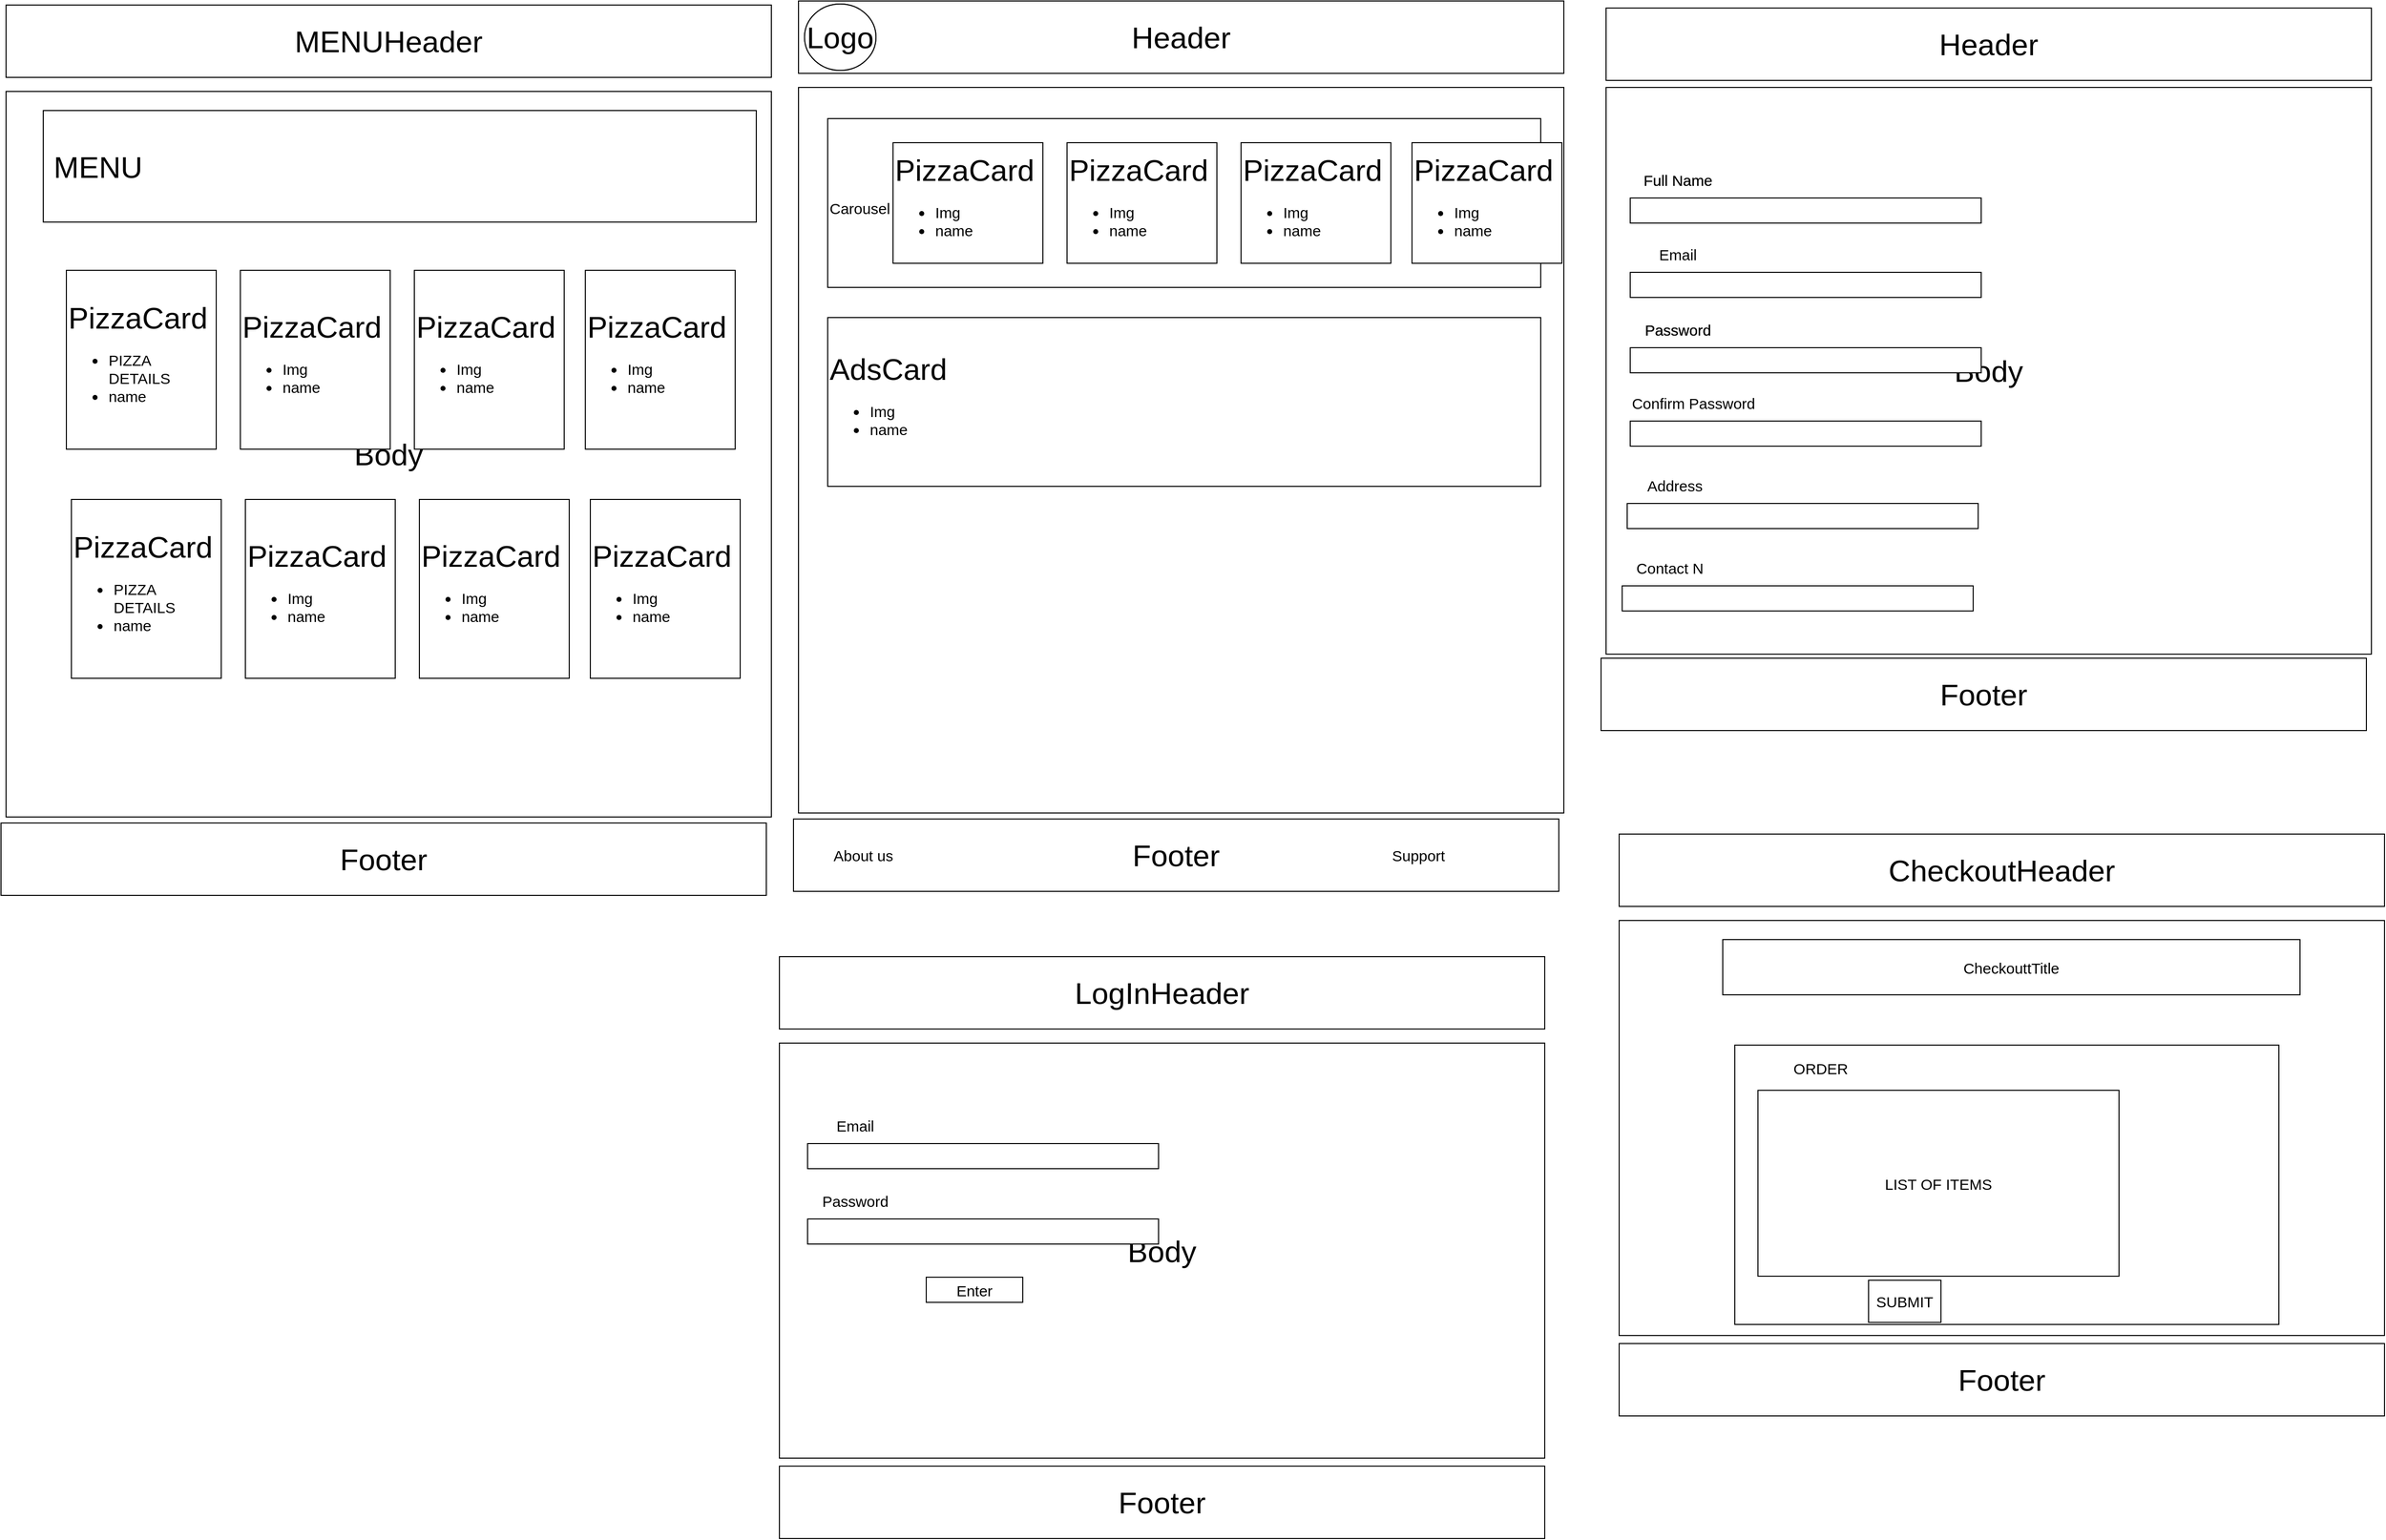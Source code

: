 <mxfile version="16.5.6" type="github">
  <diagram id="f_OamlXEMhh0Ig-cFjTD" name="Page-1">
    <mxGraphModel dx="3420" dy="1035" grid="0" gridSize="10" guides="1" tooltips="1" connect="1" arrows="1" fold="1" page="0" pageScale="1" pageWidth="850" pageHeight="1100" math="0" shadow="0">
      <root>
        <mxCell id="0" />
        <mxCell id="1" parent="0" />
        <mxCell id="QaYpBxPNPQrCtKfL7-Zh-1" value="&lt;font style=&quot;font-size: 30px&quot;&gt;Header&lt;/font&gt;" style="rounded=0;whiteSpace=wrap;html=1;hachureGap=4;" vertex="1" parent="1">
          <mxGeometry x="-188" y="41" width="761" height="72" as="geometry" />
        </mxCell>
        <mxCell id="QaYpBxPNPQrCtKfL7-Zh-2" value="&lt;font style=&quot;font-size: 30px&quot;&gt;Body&lt;/font&gt;" style="rounded=0;whiteSpace=wrap;html=1;hachureGap=4;" vertex="1" parent="1">
          <mxGeometry x="-188" y="127" width="761" height="722" as="geometry" />
        </mxCell>
        <mxCell id="QaYpBxPNPQrCtKfL7-Zh-3" value="Logo" style="ellipse;whiteSpace=wrap;html=1;hachureGap=4;fontSize=30;" vertex="1" parent="1">
          <mxGeometry x="-182" y="44" width="71" height="66" as="geometry" />
        </mxCell>
        <mxCell id="QaYpBxPNPQrCtKfL7-Zh-4" value="&lt;font style=&quot;font-size: 30px&quot;&gt;Footer&lt;/font&gt;" style="rounded=0;whiteSpace=wrap;html=1;hachureGap=4;" vertex="1" parent="1">
          <mxGeometry x="-193" y="855" width="761" height="72" as="geometry" />
        </mxCell>
        <mxCell id="QaYpBxPNPQrCtKfL7-Zh-9" value="&lt;font style=&quot;font-size: 15px&quot;&gt;Carousel&lt;/font&gt;" style="rounded=0;whiteSpace=wrap;html=1;hachureGap=4;fontSize=30;align=left;" vertex="1" parent="1">
          <mxGeometry x="-159" y="158" width="709" height="168" as="geometry" />
        </mxCell>
        <mxCell id="QaYpBxPNPQrCtKfL7-Zh-6" value="AdsCard&lt;br style=&quot;font-size: 29px&quot;&gt;&lt;ul style=&quot;font-size: 15px&quot;&gt;&lt;li&gt;&lt;font style=&quot;font-size: 15px&quot;&gt;Img&lt;/font&gt;&lt;/li&gt;&lt;li&gt;&lt;font style=&quot;font-size: 15px&quot;&gt;name&lt;/font&gt;&lt;/li&gt;&lt;/ul&gt;" style="rounded=0;whiteSpace=wrap;html=1;hachureGap=4;fontSize=30;align=left;" vertex="1" parent="1">
          <mxGeometry x="-159" y="356" width="709" height="168" as="geometry" />
        </mxCell>
        <mxCell id="QaYpBxPNPQrCtKfL7-Zh-13" value="&lt;font style=&quot;font-size: 30px&quot;&gt;Body&lt;/font&gt;" style="rounded=0;whiteSpace=wrap;html=1;hachureGap=4;" vertex="1" parent="1">
          <mxGeometry x="615" y="127" width="761" height="564" as="geometry" />
        </mxCell>
        <mxCell id="QaYpBxPNPQrCtKfL7-Zh-14" value="" style="rounded=0;whiteSpace=wrap;html=1;hachureGap=4;fontSize=15;" vertex="1" parent="1">
          <mxGeometry x="639" y="237" width="349" height="25" as="geometry" />
        </mxCell>
        <mxCell id="QaYpBxPNPQrCtKfL7-Zh-15" value="Full Name" style="text;strokeColor=none;fillColor=none;html=1;align=center;verticalAlign=middle;whiteSpace=wrap;rounded=0;hachureGap=4;fontSize=15;" vertex="1" parent="1">
          <mxGeometry x="639" y="204" width="95" height="30" as="geometry" />
        </mxCell>
        <mxCell id="QaYpBxPNPQrCtKfL7-Zh-16" value="" style="rounded=0;whiteSpace=wrap;html=1;hachureGap=4;fontSize=15;" vertex="1" parent="1">
          <mxGeometry x="639" y="311" width="349" height="25" as="geometry" />
        </mxCell>
        <mxCell id="QaYpBxPNPQrCtKfL7-Zh-17" value="Email" style="text;strokeColor=none;fillColor=none;html=1;align=center;verticalAlign=middle;whiteSpace=wrap;rounded=0;hachureGap=4;fontSize=15;" vertex="1" parent="1">
          <mxGeometry x="639" y="278" width="95" height="30" as="geometry" />
        </mxCell>
        <mxCell id="QaYpBxPNPQrCtKfL7-Zh-20" value="" style="rounded=0;whiteSpace=wrap;html=1;hachureGap=4;fontSize=15;" vertex="1" parent="1">
          <mxGeometry x="639" y="386" width="349" height="25" as="geometry" />
        </mxCell>
        <mxCell id="QaYpBxPNPQrCtKfL7-Zh-21" value="Password" style="text;strokeColor=none;fillColor=none;html=1;align=center;verticalAlign=middle;whiteSpace=wrap;rounded=0;hachureGap=4;fontSize=15;" vertex="1" parent="1">
          <mxGeometry x="639" y="353" width="95" height="30" as="geometry" />
        </mxCell>
        <mxCell id="QaYpBxPNPQrCtKfL7-Zh-26" value="" style="group" vertex="1" connectable="0" parent="1">
          <mxGeometry x="-94" y="182" width="665" height="120" as="geometry" />
        </mxCell>
        <mxCell id="QaYpBxPNPQrCtKfL7-Zh-5" value="PizzaCard&lt;br style=&quot;font-size: 29px&quot;&gt;&lt;ul style=&quot;font-size: 15px&quot;&gt;&lt;li&gt;&lt;font style=&quot;font-size: 15px&quot;&gt;Img&lt;/font&gt;&lt;/li&gt;&lt;li&gt;&lt;font style=&quot;font-size: 15px&quot;&gt;name&lt;/font&gt;&lt;/li&gt;&lt;/ul&gt;" style="rounded=0;whiteSpace=wrap;html=1;hachureGap=4;fontSize=30;align=left;" vertex="1" parent="QaYpBxPNPQrCtKfL7-Zh-26">
          <mxGeometry width="149" height="120" as="geometry" />
        </mxCell>
        <mxCell id="QaYpBxPNPQrCtKfL7-Zh-10" value="PizzaCard&lt;br style=&quot;font-size: 29px&quot;&gt;&lt;ul style=&quot;font-size: 15px&quot;&gt;&lt;li&gt;&lt;font style=&quot;font-size: 15px&quot;&gt;Img&lt;/font&gt;&lt;/li&gt;&lt;li&gt;&lt;font style=&quot;font-size: 15px&quot;&gt;name&lt;/font&gt;&lt;/li&gt;&lt;/ul&gt;" style="rounded=0;whiteSpace=wrap;html=1;hachureGap=4;fontSize=30;align=left;" vertex="1" parent="QaYpBxPNPQrCtKfL7-Zh-26">
          <mxGeometry x="173" width="149" height="120" as="geometry" />
        </mxCell>
        <mxCell id="QaYpBxPNPQrCtKfL7-Zh-11" value="PizzaCard&lt;br style=&quot;font-size: 29px&quot;&gt;&lt;ul style=&quot;font-size: 15px&quot;&gt;&lt;li&gt;&lt;font style=&quot;font-size: 15px&quot;&gt;Img&lt;/font&gt;&lt;/li&gt;&lt;li&gt;&lt;font style=&quot;font-size: 15px&quot;&gt;name&lt;/font&gt;&lt;/li&gt;&lt;/ul&gt;" style="rounded=0;whiteSpace=wrap;html=1;hachureGap=4;fontSize=30;align=left;" vertex="1" parent="QaYpBxPNPQrCtKfL7-Zh-26">
          <mxGeometry x="346" width="149" height="120" as="geometry" />
        </mxCell>
        <mxCell id="QaYpBxPNPQrCtKfL7-Zh-12" value="PizzaCard&lt;br style=&quot;font-size: 29px&quot;&gt;&lt;ul style=&quot;font-size: 15px&quot;&gt;&lt;li&gt;&lt;font style=&quot;font-size: 15px&quot;&gt;Img&lt;/font&gt;&lt;/li&gt;&lt;li&gt;&lt;font style=&quot;font-size: 15px&quot;&gt;name&lt;/font&gt;&lt;/li&gt;&lt;/ul&gt;" style="rounded=0;whiteSpace=wrap;html=1;hachureGap=4;fontSize=30;align=left;" vertex="1" parent="QaYpBxPNPQrCtKfL7-Zh-26">
          <mxGeometry x="516" width="149" height="120" as="geometry" />
        </mxCell>
        <mxCell id="QaYpBxPNPQrCtKfL7-Zh-28" value="Logo" style="ellipse;whiteSpace=wrap;html=1;hachureGap=4;fontSize=30;" vertex="1" parent="1">
          <mxGeometry x="-182" y="44" width="71" height="66" as="geometry" />
        </mxCell>
        <mxCell id="QaYpBxPNPQrCtKfL7-Zh-30" value="Full Name" style="text;strokeColor=none;fillColor=none;html=1;align=center;verticalAlign=middle;whiteSpace=wrap;rounded=0;hachureGap=4;fontSize=15;" vertex="1" parent="1">
          <mxGeometry x="639" y="204" width="95" height="30" as="geometry" />
        </mxCell>
        <mxCell id="QaYpBxPNPQrCtKfL7-Zh-32" value="" style="rounded=0;whiteSpace=wrap;html=1;hachureGap=4;fontSize=15;" vertex="1" parent="1">
          <mxGeometry x="639" y="386" width="349" height="25" as="geometry" />
        </mxCell>
        <mxCell id="QaYpBxPNPQrCtKfL7-Zh-33" value="Password" style="text;strokeColor=none;fillColor=none;html=1;align=center;verticalAlign=middle;whiteSpace=wrap;rounded=0;hachureGap=4;fontSize=15;" vertex="1" parent="1">
          <mxGeometry x="639" y="353" width="95" height="30" as="geometry" />
        </mxCell>
        <mxCell id="QaYpBxPNPQrCtKfL7-Zh-39" value="&lt;font style=&quot;font-size: 30px&quot;&gt;LogInHeader&lt;/font&gt;" style="rounded=0;whiteSpace=wrap;html=1;hachureGap=4;" vertex="1" parent="1">
          <mxGeometry x="-207" y="992" width="761" height="72" as="geometry" />
        </mxCell>
        <mxCell id="QaYpBxPNPQrCtKfL7-Zh-41" value="&lt;font style=&quot;font-size: 30px&quot;&gt;Footer&lt;/font&gt;" style="rounded=0;whiteSpace=wrap;html=1;hachureGap=4;" vertex="1" parent="1">
          <mxGeometry x="-207" y="1499" width="761" height="72" as="geometry" />
        </mxCell>
        <mxCell id="QaYpBxPNPQrCtKfL7-Zh-53" value="" style="group" vertex="1" connectable="0" parent="1">
          <mxGeometry x="628" y="870" width="761" height="579" as="geometry" />
        </mxCell>
        <mxCell id="QaYpBxPNPQrCtKfL7-Zh-50" value="&lt;span style=&quot;font-size: 30px&quot;&gt;CheckoutHeader&lt;/span&gt;" style="rounded=0;whiteSpace=wrap;html=1;hachureGap=4;" vertex="1" parent="QaYpBxPNPQrCtKfL7-Zh-53">
          <mxGeometry width="761" height="72" as="geometry" />
        </mxCell>
        <mxCell id="QaYpBxPNPQrCtKfL7-Zh-51" value="&lt;font style=&quot;font-size: 30px&quot;&gt;Body&lt;/font&gt;" style="rounded=0;whiteSpace=wrap;html=1;hachureGap=4;" vertex="1" parent="QaYpBxPNPQrCtKfL7-Zh-53">
          <mxGeometry y="86" width="761" height="413" as="geometry" />
        </mxCell>
        <mxCell id="QaYpBxPNPQrCtKfL7-Zh-52" value="&lt;font style=&quot;font-size: 30px&quot;&gt;Footer&lt;/font&gt;" style="rounded=0;whiteSpace=wrap;html=1;hachureGap=4;" vertex="1" parent="QaYpBxPNPQrCtKfL7-Zh-53">
          <mxGeometry y="507" width="761" height="72" as="geometry" />
        </mxCell>
        <mxCell id="QaYpBxPNPQrCtKfL7-Zh-56" value="CheckouttTitle" style="rounded=0;whiteSpace=wrap;html=1;hachureGap=4;fontSize=15;" vertex="1" parent="QaYpBxPNPQrCtKfL7-Zh-53">
          <mxGeometry x="103" y="105" width="574" height="55" as="geometry" />
        </mxCell>
        <mxCell id="QaYpBxPNPQrCtKfL7-Zh-78" value="" style="rounded=0;whiteSpace=wrap;html=1;hachureGap=4;fontSize=15;" vertex="1" parent="QaYpBxPNPQrCtKfL7-Zh-53">
          <mxGeometry x="115" y="210" width="541" height="278" as="geometry" />
        </mxCell>
        <mxCell id="QaYpBxPNPQrCtKfL7-Zh-87" value="" style="group" vertex="1" connectable="0" parent="QaYpBxPNPQrCtKfL7-Zh-53">
          <mxGeometry x="138" y="218" width="359" height="268" as="geometry" />
        </mxCell>
        <mxCell id="QaYpBxPNPQrCtKfL7-Zh-83" value="ORDER" style="text;strokeColor=none;fillColor=none;html=1;align=center;verticalAlign=middle;whiteSpace=wrap;rounded=0;hachureGap=4;fontSize=15;" vertex="1" parent="QaYpBxPNPQrCtKfL7-Zh-87">
          <mxGeometry x="15" width="95" height="30" as="geometry" />
        </mxCell>
        <mxCell id="QaYpBxPNPQrCtKfL7-Zh-85" value="LIST OF ITEMS" style="rounded=0;whiteSpace=wrap;html=1;hachureGap=4;fontSize=15;" vertex="1" parent="QaYpBxPNPQrCtKfL7-Zh-87">
          <mxGeometry y="37" width="359" height="185" as="geometry" />
        </mxCell>
        <mxCell id="QaYpBxPNPQrCtKfL7-Zh-86" value="SUBMIT" style="rounded=0;whiteSpace=wrap;html=1;hachureGap=4;fontSize=15;" vertex="1" parent="QaYpBxPNPQrCtKfL7-Zh-87">
          <mxGeometry x="110" y="226" width="72" height="42" as="geometry" />
        </mxCell>
        <mxCell id="QaYpBxPNPQrCtKfL7-Zh-55" value="" style="group" vertex="1" connectable="0" parent="1">
          <mxGeometry x="-207" y="1078" width="761" height="413" as="geometry" />
        </mxCell>
        <mxCell id="QaYpBxPNPQrCtKfL7-Zh-40" value="&lt;font style=&quot;font-size: 30px&quot;&gt;Body&lt;/font&gt;" style="rounded=0;whiteSpace=wrap;html=1;hachureGap=4;" vertex="1" parent="QaYpBxPNPQrCtKfL7-Zh-55">
          <mxGeometry width="761" height="413" as="geometry" />
        </mxCell>
        <mxCell id="QaYpBxPNPQrCtKfL7-Zh-42" value="" style="rounded=0;whiteSpace=wrap;html=1;hachureGap=4;fontSize=15;" vertex="1" parent="QaYpBxPNPQrCtKfL7-Zh-55">
          <mxGeometry x="28" y="100" width="349" height="25" as="geometry" />
        </mxCell>
        <mxCell id="QaYpBxPNPQrCtKfL7-Zh-43" value="Email" style="text;strokeColor=none;fillColor=none;html=1;align=center;verticalAlign=middle;whiteSpace=wrap;rounded=0;hachureGap=4;fontSize=15;" vertex="1" parent="QaYpBxPNPQrCtKfL7-Zh-55">
          <mxGeometry x="28" y="67" width="95" height="30" as="geometry" />
        </mxCell>
        <mxCell id="QaYpBxPNPQrCtKfL7-Zh-44" value="" style="rounded=0;whiteSpace=wrap;html=1;hachureGap=4;fontSize=15;" vertex="1" parent="QaYpBxPNPQrCtKfL7-Zh-55">
          <mxGeometry x="28" y="175" width="349" height="25" as="geometry" />
        </mxCell>
        <mxCell id="QaYpBxPNPQrCtKfL7-Zh-45" value="Password" style="text;strokeColor=none;fillColor=none;html=1;align=center;verticalAlign=middle;whiteSpace=wrap;rounded=0;hachureGap=4;fontSize=15;" vertex="1" parent="QaYpBxPNPQrCtKfL7-Zh-55">
          <mxGeometry x="28" y="142" width="95" height="30" as="geometry" />
        </mxCell>
        <mxCell id="QaYpBxPNPQrCtKfL7-Zh-54" value="Enter" style="rounded=0;whiteSpace=wrap;html=1;hachureGap=4;fontSize=15;" vertex="1" parent="QaYpBxPNPQrCtKfL7-Zh-55">
          <mxGeometry x="146" y="233" width="96" height="25" as="geometry" />
        </mxCell>
        <mxCell id="QaYpBxPNPQrCtKfL7-Zh-59" value="" style="group" vertex="1" connectable="0" parent="1">
          <mxGeometry x="631" y="426" width="357" height="222" as="geometry" />
        </mxCell>
        <mxCell id="QaYpBxPNPQrCtKfL7-Zh-18" value="" style="rounded=0;whiteSpace=wrap;html=1;hachureGap=4;fontSize=15;" vertex="1" parent="QaYpBxPNPQrCtKfL7-Zh-59">
          <mxGeometry x="8" y="33" width="349" height="25" as="geometry" />
        </mxCell>
        <mxCell id="QaYpBxPNPQrCtKfL7-Zh-19" value="Confirm Password" style="text;strokeColor=none;fillColor=none;html=1;align=center;verticalAlign=middle;whiteSpace=wrap;rounded=0;hachureGap=4;fontSize=15;" vertex="1" parent="QaYpBxPNPQrCtKfL7-Zh-59">
          <mxGeometry x="8" width="126" height="30" as="geometry" />
        </mxCell>
        <mxCell id="QaYpBxPNPQrCtKfL7-Zh-57" value="" style="group" vertex="1" connectable="0" parent="QaYpBxPNPQrCtKfL7-Zh-59">
          <mxGeometry y="82" width="354" height="140" as="geometry" />
        </mxCell>
        <mxCell id="QaYpBxPNPQrCtKfL7-Zh-34" value="Address" style="text;strokeColor=none;fillColor=none;html=1;align=center;verticalAlign=middle;whiteSpace=wrap;rounded=0;hachureGap=4;fontSize=15;" vertex="1" parent="QaYpBxPNPQrCtKfL7-Zh-57">
          <mxGeometry x="5" width="95" height="30" as="geometry" />
        </mxCell>
        <mxCell id="QaYpBxPNPQrCtKfL7-Zh-31" value="" style="rounded=0;whiteSpace=wrap;html=1;hachureGap=4;fontSize=15;" vertex="1" parent="QaYpBxPNPQrCtKfL7-Zh-57">
          <mxGeometry x="5" y="33" width="349" height="25" as="geometry" />
        </mxCell>
        <mxCell id="QaYpBxPNPQrCtKfL7-Zh-46" value="Contact N" style="text;strokeColor=none;fillColor=none;html=1;align=center;verticalAlign=middle;whiteSpace=wrap;rounded=0;hachureGap=4;fontSize=15;" vertex="1" parent="QaYpBxPNPQrCtKfL7-Zh-57">
          <mxGeometry y="82" width="95" height="30" as="geometry" />
        </mxCell>
        <mxCell id="QaYpBxPNPQrCtKfL7-Zh-47" value="" style="rounded=0;whiteSpace=wrap;html=1;hachureGap=4;fontSize=15;" vertex="1" parent="QaYpBxPNPQrCtKfL7-Zh-57">
          <mxGeometry y="115" width="349" height="25" as="geometry" />
        </mxCell>
        <mxCell id="QaYpBxPNPQrCtKfL7-Zh-60" value="&lt;font style=&quot;font-size: 30px&quot;&gt;Header&lt;/font&gt;" style="rounded=0;whiteSpace=wrap;html=1;hachureGap=4;" vertex="1" parent="1">
          <mxGeometry x="615" y="48" width="761" height="72" as="geometry" />
        </mxCell>
        <mxCell id="QaYpBxPNPQrCtKfL7-Zh-61" value="&lt;font style=&quot;font-size: 30px&quot;&gt;Footer&lt;/font&gt;" style="rounded=0;whiteSpace=wrap;html=1;hachureGap=4;" vertex="1" parent="1">
          <mxGeometry x="610" y="695" width="761" height="72" as="geometry" />
        </mxCell>
        <mxCell id="QaYpBxPNPQrCtKfL7-Zh-81" value="About us" style="text;strokeColor=none;fillColor=none;html=1;align=center;verticalAlign=middle;whiteSpace=wrap;rounded=0;hachureGap=4;fontSize=15;" vertex="1" parent="1">
          <mxGeometry x="-171" y="876" width="95" height="30" as="geometry" />
        </mxCell>
        <mxCell id="QaYpBxPNPQrCtKfL7-Zh-82" value="Support" style="text;strokeColor=none;fillColor=none;html=1;align=center;verticalAlign=middle;whiteSpace=wrap;rounded=0;hachureGap=4;fontSize=15;" vertex="1" parent="1">
          <mxGeometry x="381" y="876" width="95" height="30" as="geometry" />
        </mxCell>
        <mxCell id="QaYpBxPNPQrCtKfL7-Zh-88" value="&lt;font style=&quot;font-size: 30px&quot;&gt;MENUHeader&lt;/font&gt;" style="rounded=0;whiteSpace=wrap;html=1;hachureGap=4;" vertex="1" parent="1">
          <mxGeometry x="-976" y="45" width="761" height="72" as="geometry" />
        </mxCell>
        <mxCell id="QaYpBxPNPQrCtKfL7-Zh-89" value="&lt;font style=&quot;font-size: 30px&quot;&gt;Body&lt;/font&gt;" style="rounded=0;whiteSpace=wrap;html=1;hachureGap=4;" vertex="1" parent="1">
          <mxGeometry x="-976" y="131" width="761" height="722" as="geometry" />
        </mxCell>
        <mxCell id="QaYpBxPNPQrCtKfL7-Zh-90" value="&lt;font style=&quot;font-size: 30px&quot;&gt;Footer&lt;/font&gt;" style="rounded=0;whiteSpace=wrap;html=1;hachureGap=4;" vertex="1" parent="1">
          <mxGeometry x="-981" y="859" width="761" height="72" as="geometry" />
        </mxCell>
        <mxCell id="QaYpBxPNPQrCtKfL7-Zh-91" value="&lt;span style=&quot;white-space: pre&quot;&gt;	&lt;/span&gt;MENU" style="rounded=0;whiteSpace=wrap;html=1;hachureGap=4;fontSize=30;align=left;" vertex="1" parent="1">
          <mxGeometry x="-939" y="150" width="709" height="111" as="geometry" />
        </mxCell>
        <mxCell id="QaYpBxPNPQrCtKfL7-Zh-92" value="" style="group" vertex="1" connectable="0" parent="1">
          <mxGeometry x="-916" y="309" width="665" height="178" as="geometry" />
        </mxCell>
        <mxCell id="QaYpBxPNPQrCtKfL7-Zh-93" value="PizzaCard&lt;br style=&quot;font-size: 29px&quot;&gt;&lt;ul style=&quot;font-size: 15px&quot;&gt;&lt;li&gt;PIZZA DETAILS&lt;/li&gt;&lt;li&gt;&lt;font style=&quot;font-size: 15px&quot;&gt;name&lt;/font&gt;&lt;/li&gt;&lt;/ul&gt;" style="rounded=0;whiteSpace=wrap;html=1;hachureGap=4;fontSize=30;align=left;" vertex="1" parent="QaYpBxPNPQrCtKfL7-Zh-92">
          <mxGeometry width="149" height="178" as="geometry" />
        </mxCell>
        <mxCell id="QaYpBxPNPQrCtKfL7-Zh-94" value="PizzaCard&lt;br style=&quot;font-size: 29px&quot;&gt;&lt;ul style=&quot;font-size: 15px&quot;&gt;&lt;li&gt;&lt;font style=&quot;font-size: 15px&quot;&gt;Img&lt;/font&gt;&lt;/li&gt;&lt;li&gt;&lt;font style=&quot;font-size: 15px&quot;&gt;name&lt;/font&gt;&lt;/li&gt;&lt;/ul&gt;" style="rounded=0;whiteSpace=wrap;html=1;hachureGap=4;fontSize=30;align=left;" vertex="1" parent="QaYpBxPNPQrCtKfL7-Zh-92">
          <mxGeometry x="173" width="149" height="178" as="geometry" />
        </mxCell>
        <mxCell id="QaYpBxPNPQrCtKfL7-Zh-95" value="PizzaCard&lt;br style=&quot;font-size: 29px&quot;&gt;&lt;ul style=&quot;font-size: 15px&quot;&gt;&lt;li&gt;&lt;font style=&quot;font-size: 15px&quot;&gt;Img&lt;/font&gt;&lt;/li&gt;&lt;li&gt;&lt;font style=&quot;font-size: 15px&quot;&gt;name&lt;/font&gt;&lt;/li&gt;&lt;/ul&gt;" style="rounded=0;whiteSpace=wrap;html=1;hachureGap=4;fontSize=30;align=left;" vertex="1" parent="QaYpBxPNPQrCtKfL7-Zh-92">
          <mxGeometry x="346" width="149" height="178" as="geometry" />
        </mxCell>
        <mxCell id="QaYpBxPNPQrCtKfL7-Zh-96" value="PizzaCard&lt;br style=&quot;font-size: 29px&quot;&gt;&lt;ul style=&quot;font-size: 15px&quot;&gt;&lt;li&gt;&lt;font style=&quot;font-size: 15px&quot;&gt;Img&lt;/font&gt;&lt;/li&gt;&lt;li&gt;&lt;font style=&quot;font-size: 15px&quot;&gt;name&lt;/font&gt;&lt;/li&gt;&lt;/ul&gt;" style="rounded=0;whiteSpace=wrap;html=1;hachureGap=4;fontSize=30;align=left;" vertex="1" parent="QaYpBxPNPQrCtKfL7-Zh-92">
          <mxGeometry x="516" width="149" height="178" as="geometry" />
        </mxCell>
        <mxCell id="QaYpBxPNPQrCtKfL7-Zh-98" value="" style="group" vertex="1" connectable="0" parent="1">
          <mxGeometry x="-911" y="537" width="665" height="178" as="geometry" />
        </mxCell>
        <mxCell id="QaYpBxPNPQrCtKfL7-Zh-99" value="PizzaCard&lt;br style=&quot;font-size: 29px&quot;&gt;&lt;ul style=&quot;font-size: 15px&quot;&gt;&lt;li&gt;PIZZA DETAILS&lt;/li&gt;&lt;li&gt;&lt;font style=&quot;font-size: 15px&quot;&gt;name&lt;/font&gt;&lt;/li&gt;&lt;/ul&gt;" style="rounded=0;whiteSpace=wrap;html=1;hachureGap=4;fontSize=30;align=left;" vertex="1" parent="QaYpBxPNPQrCtKfL7-Zh-98">
          <mxGeometry width="149" height="178" as="geometry" />
        </mxCell>
        <mxCell id="QaYpBxPNPQrCtKfL7-Zh-100" value="PizzaCard&lt;br style=&quot;font-size: 29px&quot;&gt;&lt;ul style=&quot;font-size: 15px&quot;&gt;&lt;li&gt;&lt;font style=&quot;font-size: 15px&quot;&gt;Img&lt;/font&gt;&lt;/li&gt;&lt;li&gt;&lt;font style=&quot;font-size: 15px&quot;&gt;name&lt;/font&gt;&lt;/li&gt;&lt;/ul&gt;" style="rounded=0;whiteSpace=wrap;html=1;hachureGap=4;fontSize=30;align=left;" vertex="1" parent="QaYpBxPNPQrCtKfL7-Zh-98">
          <mxGeometry x="173" width="149" height="178" as="geometry" />
        </mxCell>
        <mxCell id="QaYpBxPNPQrCtKfL7-Zh-101" value="PizzaCard&lt;br style=&quot;font-size: 29px&quot;&gt;&lt;ul style=&quot;font-size: 15px&quot;&gt;&lt;li&gt;&lt;font style=&quot;font-size: 15px&quot;&gt;Img&lt;/font&gt;&lt;/li&gt;&lt;li&gt;&lt;font style=&quot;font-size: 15px&quot;&gt;name&lt;/font&gt;&lt;/li&gt;&lt;/ul&gt;" style="rounded=0;whiteSpace=wrap;html=1;hachureGap=4;fontSize=30;align=left;" vertex="1" parent="QaYpBxPNPQrCtKfL7-Zh-98">
          <mxGeometry x="346" width="149" height="178" as="geometry" />
        </mxCell>
        <mxCell id="QaYpBxPNPQrCtKfL7-Zh-102" value="PizzaCard&lt;br style=&quot;font-size: 29px&quot;&gt;&lt;ul style=&quot;font-size: 15px&quot;&gt;&lt;li&gt;&lt;font style=&quot;font-size: 15px&quot;&gt;Img&lt;/font&gt;&lt;/li&gt;&lt;li&gt;&lt;font style=&quot;font-size: 15px&quot;&gt;name&lt;/font&gt;&lt;/li&gt;&lt;/ul&gt;" style="rounded=0;whiteSpace=wrap;html=1;hachureGap=4;fontSize=30;align=left;" vertex="1" parent="QaYpBxPNPQrCtKfL7-Zh-98">
          <mxGeometry x="516" width="149" height="178" as="geometry" />
        </mxCell>
      </root>
    </mxGraphModel>
  </diagram>
</mxfile>
